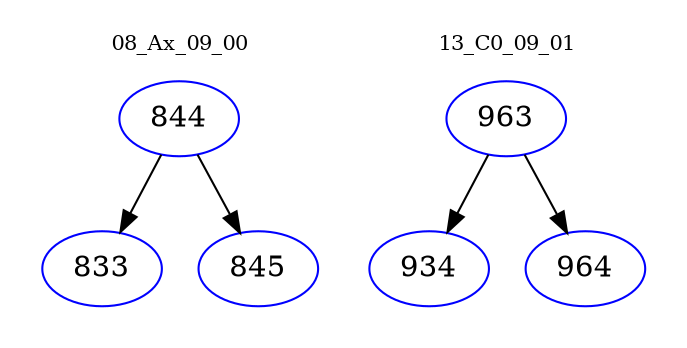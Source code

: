 digraph{
subgraph cluster_0 {
color = white
label = "08_Ax_09_00";
fontsize=10;
T0_844 [label="844", color="blue"]
T0_844 -> T0_833 [color="black"]
T0_833 [label="833", color="blue"]
T0_844 -> T0_845 [color="black"]
T0_845 [label="845", color="blue"]
}
subgraph cluster_1 {
color = white
label = "13_C0_09_01";
fontsize=10;
T1_963 [label="963", color="blue"]
T1_963 -> T1_934 [color="black"]
T1_934 [label="934", color="blue"]
T1_963 -> T1_964 [color="black"]
T1_964 [label="964", color="blue"]
}
}
